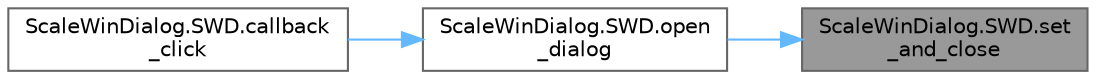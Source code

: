digraph "ScaleWinDialog.SWD.set_and_close"
{
 // LATEX_PDF_SIZE
  bgcolor="transparent";
  edge [fontname=Helvetica,fontsize=10,labelfontname=Helvetica,labelfontsize=10];
  node [fontname=Helvetica,fontsize=10,shape=box,height=0.2,width=0.4];
  rankdir="RL";
  Node1 [id="Node000001",label="ScaleWinDialog.SWD.set\l_and_close",height=0.2,width=0.4,color="gray40", fillcolor="grey60", style="filled", fontcolor="black",tooltip=" "];
  Node1 -> Node2 [id="edge3_Node000001_Node000002",dir="back",color="steelblue1",style="solid",tooltip=" "];
  Node2 [id="Node000002",label="ScaleWinDialog.SWD.open\l_dialog",height=0.2,width=0.4,color="grey40", fillcolor="white", style="filled",URL="$class_scale_win_dialog_1_1_s_w_d.html#a403ab0e6a25bf9559ea360fc4501775a",tooltip=" "];
  Node2 -> Node3 [id="edge4_Node000002_Node000003",dir="back",color="steelblue1",style="solid",tooltip=" "];
  Node3 [id="Node000003",label="ScaleWinDialog.SWD.callback\l_click",height=0.2,width=0.4,color="grey40", fillcolor="white", style="filled",URL="$class_scale_win_dialog_1_1_s_w_d.html#a0b312171ffe147f57539aead51fe1912",tooltip=" "];
}
